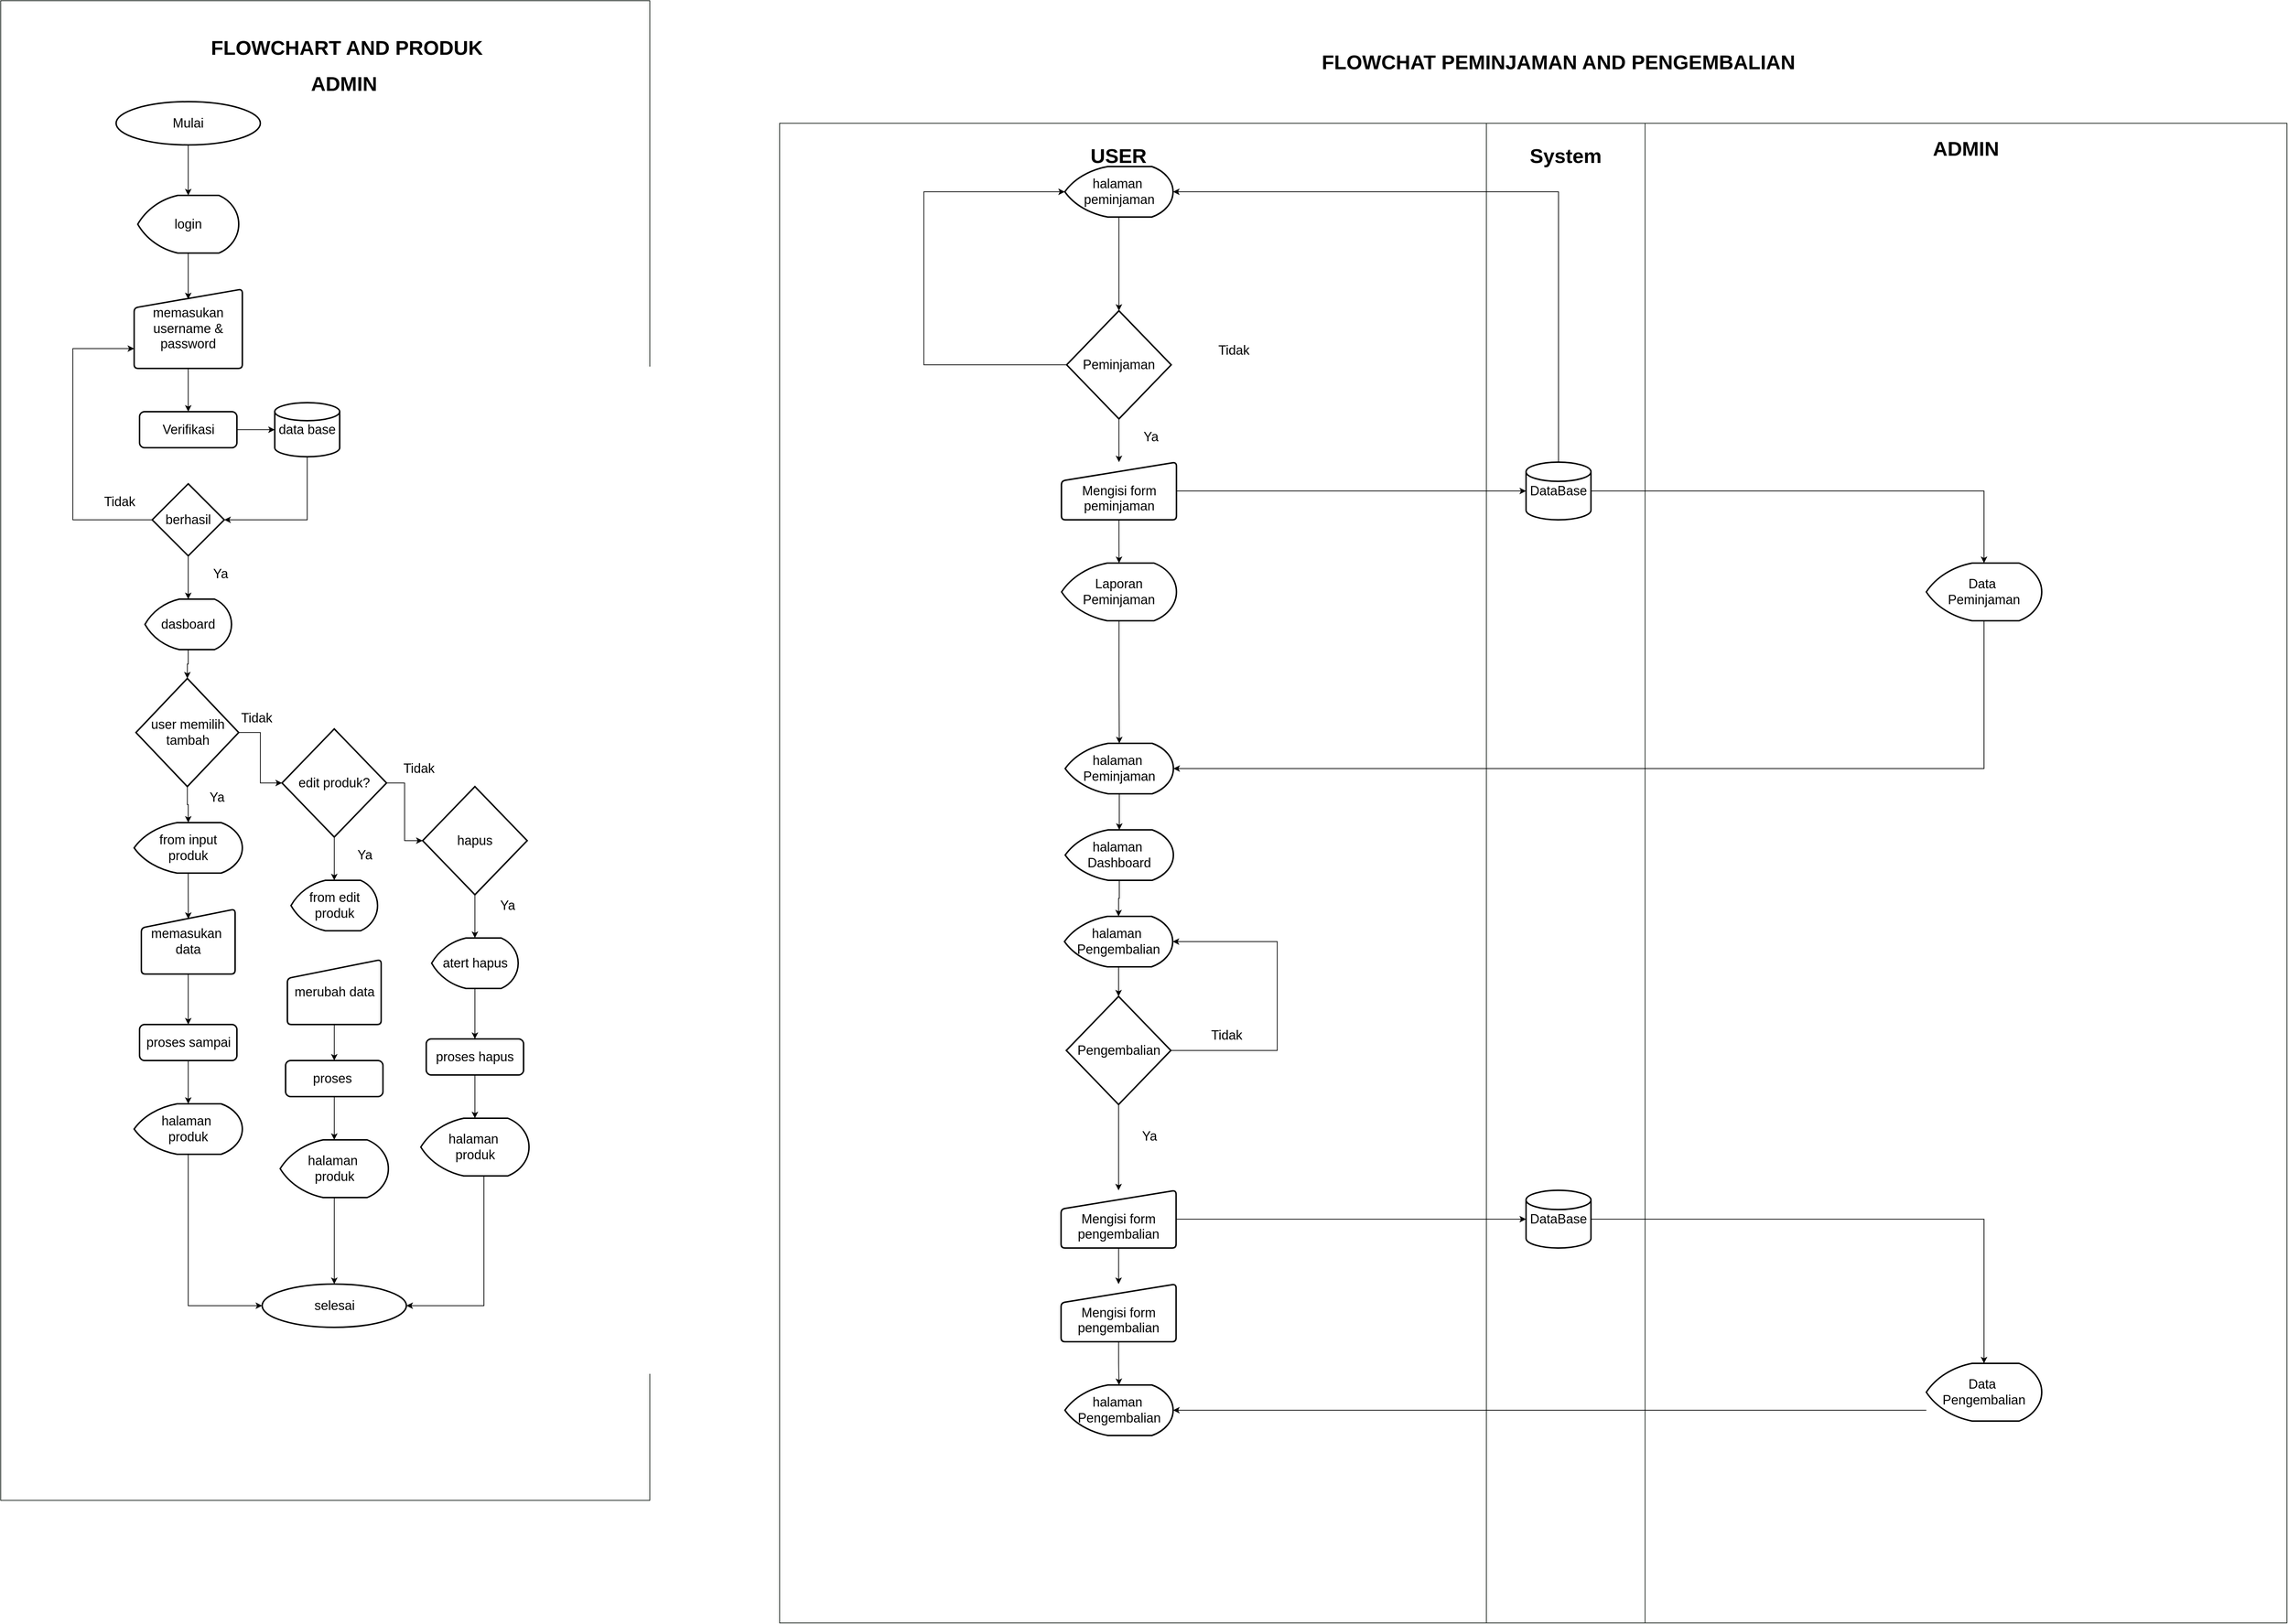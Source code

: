 <mxfile version="26.0.6">
  <diagram name="Page-1" id="b_cmY7nf2SL3D1W9G-qD">
    <mxGraphModel dx="2206" dy="1188" grid="1" gridSize="10" guides="1" tooltips="1" connect="1" arrows="1" fold="1" page="1" pageScale="1" pageWidth="850" pageHeight="1100" math="0" shadow="0">
      <root>
        <mxCell id="0" />
        <mxCell id="1" parent="0" />
        <mxCell id="X5Z6C7hF7MY6zSq2zKzd-147" value="" style="verticalLabelPosition=bottom;verticalAlign=top;html=1;shadow=0;dashed=0;strokeWidth=1;shape=mxgraph.ios.iBgFlat;strokeColor=#18211b;" vertex="1" parent="1">
          <mxGeometry x="2180" y="190" width="220" height="2080" as="geometry" />
        </mxCell>
        <mxCell id="X5Z6C7hF7MY6zSq2zKzd-78" value="" style="verticalLabelPosition=bottom;verticalAlign=top;html=1;shadow=0;dashed=0;strokeWidth=1;shape=mxgraph.ios.iBgFlat;strokeColor=#18211b;" vertex="1" parent="1">
          <mxGeometry x="2400" y="190" width="890" height="2080" as="geometry" />
        </mxCell>
        <mxCell id="X5Z6C7hF7MY6zSq2zKzd-73" value="" style="verticalLabelPosition=bottom;verticalAlign=top;html=1;shadow=0;dashed=0;strokeWidth=1;shape=mxgraph.ios.iBgFlat;strokeColor=#18211b;" vertex="1" parent="1">
          <mxGeometry x="1200" y="190" width="980" height="2080" as="geometry" />
        </mxCell>
        <mxCell id="X5Z6C7hF7MY6zSq2zKzd-2" value="" style="verticalLabelPosition=bottom;verticalAlign=top;html=1;shadow=0;dashed=0;strokeWidth=1;shape=mxgraph.ios.iBgFlat;strokeColor=#18211b;" vertex="1" parent="1">
          <mxGeometry x="120" y="20" width="900" height="2080" as="geometry" />
        </mxCell>
        <mxCell id="X5Z6C7hF7MY6zSq2zKzd-1" value="&lt;span style=&quot;font-size: 28px;&quot;&gt;&lt;b&gt;FLOWCHART AND PRODUK&lt;/b&gt;&lt;/span&gt;" style="text;html=1;align=center;verticalAlign=middle;whiteSpace=wrap;rounded=0;" vertex="1" parent="1">
          <mxGeometry x="380" y="70" width="440" height="30" as="geometry" />
        </mxCell>
        <mxCell id="X5Z6C7hF7MY6zSq2zKzd-3" value="&lt;span style=&quot;font-size: 28px;&quot;&gt;&lt;b&gt;ADMIN&amp;nbsp;&lt;/b&gt;&lt;/span&gt;" style="text;html=1;align=center;verticalAlign=middle;whiteSpace=wrap;rounded=0;" vertex="1" parent="1">
          <mxGeometry x="380" y="120" width="440" height="30" as="geometry" />
        </mxCell>
        <mxCell id="X5Z6C7hF7MY6zSq2zKzd-7" style="edgeStyle=orthogonalEdgeStyle;rounded=0;orthogonalLoop=1;jettySize=auto;html=1;" edge="1" parent="1" source="X5Z6C7hF7MY6zSq2zKzd-4" target="X5Z6C7hF7MY6zSq2zKzd-5">
          <mxGeometry relative="1" as="geometry" />
        </mxCell>
        <mxCell id="X5Z6C7hF7MY6zSq2zKzd-4" value="&lt;font style=&quot;font-size: 18px;&quot;&gt;Mulai&lt;/font&gt;" style="strokeWidth=2;html=1;shape=mxgraph.flowchart.start_1;whiteSpace=wrap;" vertex="1" parent="1">
          <mxGeometry x="280" y="160" width="200" height="60" as="geometry" />
        </mxCell>
        <mxCell id="X5Z6C7hF7MY6zSq2zKzd-5" value="&lt;font style=&quot;font-size: 18px;&quot;&gt;login&lt;/font&gt;" style="strokeWidth=2;html=1;shape=mxgraph.flowchart.display;whiteSpace=wrap;" vertex="1" parent="1">
          <mxGeometry x="310" y="290" width="140" height="80" as="geometry" />
        </mxCell>
        <mxCell id="X5Z6C7hF7MY6zSq2zKzd-14" style="edgeStyle=orthogonalEdgeStyle;rounded=0;orthogonalLoop=1;jettySize=auto;html=1;entryX=0.5;entryY=0;entryDx=0;entryDy=0;" edge="1" parent="1" source="X5Z6C7hF7MY6zSq2zKzd-8" target="X5Z6C7hF7MY6zSq2zKzd-13">
          <mxGeometry relative="1" as="geometry" />
        </mxCell>
        <mxCell id="X5Z6C7hF7MY6zSq2zKzd-8" value="&lt;font style=&quot;font-size: 18px;&quot;&gt;memasukan&lt;/font&gt;&lt;div&gt;&lt;font style=&quot;font-size: 18px;&quot;&gt;username &amp;amp;&lt;/font&gt;&lt;/div&gt;&lt;div&gt;&lt;font style=&quot;font-size: 18px;&quot;&gt;password&lt;/font&gt;&lt;/div&gt;" style="html=1;strokeWidth=2;shape=manualInput;whiteSpace=wrap;rounded=1;size=26;arcSize=11;" vertex="1" parent="1">
          <mxGeometry x="305" y="420" width="150" height="110" as="geometry" />
        </mxCell>
        <mxCell id="X5Z6C7hF7MY6zSq2zKzd-12" style="edgeStyle=orthogonalEdgeStyle;rounded=0;orthogonalLoop=1;jettySize=auto;html=1;entryX=0.5;entryY=0.127;entryDx=0;entryDy=0;entryPerimeter=0;" edge="1" parent="1" source="X5Z6C7hF7MY6zSq2zKzd-5" target="X5Z6C7hF7MY6zSq2zKzd-8">
          <mxGeometry relative="1" as="geometry" />
        </mxCell>
        <mxCell id="X5Z6C7hF7MY6zSq2zKzd-18" style="edgeStyle=orthogonalEdgeStyle;rounded=0;orthogonalLoop=1;jettySize=auto;html=1;" edge="1" parent="1" source="X5Z6C7hF7MY6zSq2zKzd-13" target="X5Z6C7hF7MY6zSq2zKzd-15">
          <mxGeometry relative="1" as="geometry" />
        </mxCell>
        <mxCell id="X5Z6C7hF7MY6zSq2zKzd-13" value="&lt;font style=&quot;font-size: 18px;&quot;&gt;Verifikasi&lt;/font&gt;" style="rounded=1;whiteSpace=wrap;html=1;absoluteArcSize=1;arcSize=14;strokeWidth=2;" vertex="1" parent="1">
          <mxGeometry x="312.5" y="590" width="135" height="50" as="geometry" />
        </mxCell>
        <mxCell id="X5Z6C7hF7MY6zSq2zKzd-15" value="&lt;font style=&quot;font-size: 18px;&quot;&gt;data base&lt;/font&gt;" style="strokeWidth=2;html=1;shape=mxgraph.flowchart.database;whiteSpace=wrap;" vertex="1" parent="1">
          <mxGeometry x="500" y="577.5" width="90" height="75" as="geometry" />
        </mxCell>
        <mxCell id="X5Z6C7hF7MY6zSq2zKzd-32" style="edgeStyle=orthogonalEdgeStyle;rounded=0;orthogonalLoop=1;jettySize=auto;html=1;" edge="1" parent="1" source="X5Z6C7hF7MY6zSq2zKzd-19" target="X5Z6C7hF7MY6zSq2zKzd-28">
          <mxGeometry relative="1" as="geometry" />
        </mxCell>
        <mxCell id="X5Z6C7hF7MY6zSq2zKzd-19" value="&lt;font style=&quot;font-size: 18px;&quot;&gt;berhasil&lt;/font&gt;" style="strokeWidth=2;html=1;shape=mxgraph.flowchart.decision;whiteSpace=wrap;" vertex="1" parent="1">
          <mxGeometry x="330" y="690" width="100" height="100" as="geometry" />
        </mxCell>
        <mxCell id="X5Z6C7hF7MY6zSq2zKzd-28" value="&lt;font style=&quot;font-size: 18px;&quot;&gt;dasboard&lt;/font&gt;" style="strokeWidth=2;html=1;shape=mxgraph.flowchart.display;whiteSpace=wrap;" vertex="1" parent="1">
          <mxGeometry x="320" y="850" width="120" height="70" as="geometry" />
        </mxCell>
        <mxCell id="X5Z6C7hF7MY6zSq2zKzd-37" style="edgeStyle=orthogonalEdgeStyle;rounded=0;orthogonalLoop=1;jettySize=auto;html=1;" edge="1" parent="1" source="X5Z6C7hF7MY6zSq2zKzd-30" target="X5Z6C7hF7MY6zSq2zKzd-31">
          <mxGeometry relative="1" as="geometry" />
        </mxCell>
        <mxCell id="X5Z6C7hF7MY6zSq2zKzd-30" value="&lt;font style=&quot;font-size: 18px;&quot;&gt;user memilih&lt;/font&gt;&lt;div&gt;&lt;font style=&quot;font-size: 18px;&quot;&gt;tambah&lt;/font&gt;&lt;/div&gt;" style="strokeWidth=2;html=1;shape=mxgraph.flowchart.decision;whiteSpace=wrap;" vertex="1" parent="1">
          <mxGeometry x="307.5" y="960" width="142.5" height="150" as="geometry" />
        </mxCell>
        <mxCell id="X5Z6C7hF7MY6zSq2zKzd-31" value="&lt;font style=&quot;font-size: 18px;&quot;&gt;from input&lt;/font&gt;&lt;div&gt;&lt;font style=&quot;font-size: 18px;&quot;&gt;produk&lt;/font&gt;&lt;/div&gt;" style="strokeWidth=2;html=1;shape=mxgraph.flowchart.display;whiteSpace=wrap;" vertex="1" parent="1">
          <mxGeometry x="305" y="1160" width="150" height="70" as="geometry" />
        </mxCell>
        <mxCell id="X5Z6C7hF7MY6zSq2zKzd-36" style="edgeStyle=orthogonalEdgeStyle;rounded=0;orthogonalLoop=1;jettySize=auto;html=1;entryX=0.5;entryY=0;entryDx=0;entryDy=0;entryPerimeter=0;" edge="1" parent="1" source="X5Z6C7hF7MY6zSq2zKzd-28" target="X5Z6C7hF7MY6zSq2zKzd-30">
          <mxGeometry relative="1" as="geometry" />
        </mxCell>
        <mxCell id="X5Z6C7hF7MY6zSq2zKzd-42" style="edgeStyle=orthogonalEdgeStyle;rounded=0;orthogonalLoop=1;jettySize=auto;html=1;entryX=0.5;entryY=0;entryDx=0;entryDy=0;" edge="1" parent="1" source="X5Z6C7hF7MY6zSq2zKzd-38" target="X5Z6C7hF7MY6zSq2zKzd-41">
          <mxGeometry relative="1" as="geometry" />
        </mxCell>
        <mxCell id="X5Z6C7hF7MY6zSq2zKzd-38" value="&lt;font style=&quot;font-size: 18px;&quot;&gt;memasukan&amp;nbsp;&lt;/font&gt;&lt;div&gt;&lt;font style=&quot;font-size: 18px;&quot;&gt;data&lt;/font&gt;&lt;/div&gt;" style="html=1;strokeWidth=2;shape=manualInput;whiteSpace=wrap;rounded=1;size=26;arcSize=11;" vertex="1" parent="1">
          <mxGeometry x="315" y="1280" width="130" height="90" as="geometry" />
        </mxCell>
        <mxCell id="X5Z6C7hF7MY6zSq2zKzd-40" style="edgeStyle=orthogonalEdgeStyle;rounded=0;orthogonalLoop=1;jettySize=auto;html=1;entryX=0.501;entryY=0.15;entryDx=0;entryDy=0;entryPerimeter=0;" edge="1" parent="1" source="X5Z6C7hF7MY6zSq2zKzd-31" target="X5Z6C7hF7MY6zSq2zKzd-38">
          <mxGeometry relative="1" as="geometry" />
        </mxCell>
        <mxCell id="X5Z6C7hF7MY6zSq2zKzd-41" value="&lt;font style=&quot;font-size: 18px;&quot;&gt;proses sampai&lt;/font&gt;" style="rounded=1;whiteSpace=wrap;html=1;absoluteArcSize=1;arcSize=14;strokeWidth=2;" vertex="1" parent="1">
          <mxGeometry x="312.5" y="1440" width="135" height="50" as="geometry" />
        </mxCell>
        <mxCell id="X5Z6C7hF7MY6zSq2zKzd-43" value="&lt;span style=&quot;font-size: 18px;&quot;&gt;halaman&amp;nbsp;&lt;/span&gt;&lt;div&gt;&lt;span style=&quot;font-size: 18px;&quot;&gt;produk&lt;/span&gt;&lt;/div&gt;" style="strokeWidth=2;html=1;shape=mxgraph.flowchart.display;whiteSpace=wrap;" vertex="1" parent="1">
          <mxGeometry x="305" y="1550" width="150" height="70" as="geometry" />
        </mxCell>
        <mxCell id="X5Z6C7hF7MY6zSq2zKzd-44" style="edgeStyle=orthogonalEdgeStyle;rounded=0;orthogonalLoop=1;jettySize=auto;html=1;entryX=0.5;entryY=0;entryDx=0;entryDy=0;entryPerimeter=0;" edge="1" parent="1" source="X5Z6C7hF7MY6zSq2zKzd-41" target="X5Z6C7hF7MY6zSq2zKzd-43">
          <mxGeometry relative="1" as="geometry" />
        </mxCell>
        <mxCell id="X5Z6C7hF7MY6zSq2zKzd-63" style="edgeStyle=orthogonalEdgeStyle;rounded=0;orthogonalLoop=1;jettySize=auto;html=1;" edge="1" parent="1" source="X5Z6C7hF7MY6zSq2zKzd-45" target="X5Z6C7hF7MY6zSq2zKzd-52">
          <mxGeometry relative="1" as="geometry" />
        </mxCell>
        <mxCell id="X5Z6C7hF7MY6zSq2zKzd-45" value="&lt;span style=&quot;font-size: 18px;&quot;&gt;edit produk?&lt;/span&gt;" style="strokeWidth=2;html=1;shape=mxgraph.flowchart.decision;whiteSpace=wrap;" vertex="1" parent="1">
          <mxGeometry x="510" y="1030" width="145" height="150" as="geometry" />
        </mxCell>
        <mxCell id="X5Z6C7hF7MY6zSq2zKzd-46" value="&lt;font style=&quot;font-size: 18px;&quot;&gt;from edit&lt;/font&gt;&lt;div&gt;&lt;font style=&quot;font-size: 18px;&quot;&gt;produk&lt;/font&gt;&lt;/div&gt;" style="strokeWidth=2;html=1;shape=mxgraph.flowchart.display;whiteSpace=wrap;" vertex="1" parent="1">
          <mxGeometry x="522.5" y="1240" width="120" height="70" as="geometry" />
        </mxCell>
        <mxCell id="X5Z6C7hF7MY6zSq2zKzd-47" style="edgeStyle=orthogonalEdgeStyle;rounded=0;orthogonalLoop=1;jettySize=auto;html=1;entryX=0.5;entryY=0;entryDx=0;entryDy=0;entryPerimeter=0;" edge="1" parent="1" source="X5Z6C7hF7MY6zSq2zKzd-45" target="X5Z6C7hF7MY6zSq2zKzd-46">
          <mxGeometry relative="1" as="geometry" />
        </mxCell>
        <mxCell id="X5Z6C7hF7MY6zSq2zKzd-50" style="edgeStyle=orthogonalEdgeStyle;rounded=0;orthogonalLoop=1;jettySize=auto;html=1;entryX=0.5;entryY=0;entryDx=0;entryDy=0;" edge="1" parent="1" source="X5Z6C7hF7MY6zSq2zKzd-48" target="X5Z6C7hF7MY6zSq2zKzd-49">
          <mxGeometry relative="1" as="geometry" />
        </mxCell>
        <mxCell id="X5Z6C7hF7MY6zSq2zKzd-48" value="&lt;span style=&quot;font-size: 18px;&quot;&gt;merubah data&lt;/span&gt;" style="html=1;strokeWidth=2;shape=manualInput;whiteSpace=wrap;rounded=1;size=26;arcSize=11;" vertex="1" parent="1">
          <mxGeometry x="517.5" y="1350" width="130" height="90" as="geometry" />
        </mxCell>
        <mxCell id="X5Z6C7hF7MY6zSq2zKzd-49" value="&lt;font style=&quot;font-size: 18px;&quot;&gt;proses&amp;nbsp;&lt;/font&gt;" style="rounded=1;whiteSpace=wrap;html=1;absoluteArcSize=1;arcSize=14;strokeWidth=2;" vertex="1" parent="1">
          <mxGeometry x="515" y="1490" width="135" height="50" as="geometry" />
        </mxCell>
        <mxCell id="X5Z6C7hF7MY6zSq2zKzd-51" value="&lt;span style=&quot;font-size: 18px;&quot;&gt;halaman&amp;nbsp;&lt;/span&gt;&lt;div&gt;&lt;span style=&quot;font-size: 18px;&quot;&gt;produk&lt;/span&gt;&lt;/div&gt;" style="strokeWidth=2;html=1;shape=mxgraph.flowchart.display;whiteSpace=wrap;" vertex="1" parent="1">
          <mxGeometry x="507.5" y="1600" width="150" height="80" as="geometry" />
        </mxCell>
        <mxCell id="X5Z6C7hF7MY6zSq2zKzd-52" value="&lt;span style=&quot;font-size: 18px;&quot;&gt;hapus&lt;/span&gt;" style="strokeWidth=2;html=1;shape=mxgraph.flowchart.decision;whiteSpace=wrap;" vertex="1" parent="1">
          <mxGeometry x="705" y="1110" width="145" height="150" as="geometry" />
        </mxCell>
        <mxCell id="X5Z6C7hF7MY6zSq2zKzd-58" style="edgeStyle=orthogonalEdgeStyle;rounded=0;orthogonalLoop=1;jettySize=auto;html=1;entryX=0.5;entryY=0;entryDx=0;entryDy=0;" edge="1" parent="1" source="X5Z6C7hF7MY6zSq2zKzd-53" target="X5Z6C7hF7MY6zSq2zKzd-57">
          <mxGeometry relative="1" as="geometry" />
        </mxCell>
        <mxCell id="X5Z6C7hF7MY6zSq2zKzd-53" value="&lt;font style=&quot;font-size: 18px;&quot;&gt;atert hapus&lt;/font&gt;" style="strokeWidth=2;html=1;shape=mxgraph.flowchart.display;whiteSpace=wrap;" vertex="1" parent="1">
          <mxGeometry x="717.5" y="1320" width="120" height="70" as="geometry" />
        </mxCell>
        <mxCell id="X5Z6C7hF7MY6zSq2zKzd-54" style="edgeStyle=orthogonalEdgeStyle;rounded=0;orthogonalLoop=1;jettySize=auto;html=1;entryX=0.5;entryY=0;entryDx=0;entryDy=0;entryPerimeter=0;" edge="1" parent="1" source="X5Z6C7hF7MY6zSq2zKzd-52" target="X5Z6C7hF7MY6zSq2zKzd-53">
          <mxGeometry relative="1" as="geometry" />
        </mxCell>
        <mxCell id="X5Z6C7hF7MY6zSq2zKzd-62" style="edgeStyle=orthogonalEdgeStyle;rounded=0;orthogonalLoop=1;jettySize=auto;html=1;" edge="1" parent="1" source="X5Z6C7hF7MY6zSq2zKzd-57" target="X5Z6C7hF7MY6zSq2zKzd-59">
          <mxGeometry relative="1" as="geometry" />
        </mxCell>
        <mxCell id="X5Z6C7hF7MY6zSq2zKzd-57" value="&lt;font style=&quot;font-size: 18px;&quot;&gt;proses hapus&lt;/font&gt;" style="rounded=1;whiteSpace=wrap;html=1;absoluteArcSize=1;arcSize=14;strokeWidth=2;" vertex="1" parent="1">
          <mxGeometry x="710" y="1460" width="135" height="50" as="geometry" />
        </mxCell>
        <mxCell id="X5Z6C7hF7MY6zSq2zKzd-59" value="&lt;span style=&quot;font-size: 18px;&quot;&gt;halaman&amp;nbsp;&lt;/span&gt;&lt;div&gt;&lt;span style=&quot;font-size: 18px;&quot;&gt;produk&lt;/span&gt;&lt;/div&gt;" style="strokeWidth=2;html=1;shape=mxgraph.flowchart.display;whiteSpace=wrap;" vertex="1" parent="1">
          <mxGeometry x="702.5" y="1570" width="150" height="80" as="geometry" />
        </mxCell>
        <mxCell id="X5Z6C7hF7MY6zSq2zKzd-60" style="edgeStyle=orthogonalEdgeStyle;rounded=0;orthogonalLoop=1;jettySize=auto;html=1;entryX=0.5;entryY=0;entryDx=0;entryDy=0;entryPerimeter=0;" edge="1" parent="1" source="X5Z6C7hF7MY6zSq2zKzd-49" target="X5Z6C7hF7MY6zSq2zKzd-51">
          <mxGeometry relative="1" as="geometry" />
        </mxCell>
        <mxCell id="X5Z6C7hF7MY6zSq2zKzd-65" style="edgeStyle=orthogonalEdgeStyle;rounded=0;orthogonalLoop=1;jettySize=auto;html=1;entryX=0;entryY=0.5;entryDx=0;entryDy=0;entryPerimeter=0;" edge="1" parent="1" source="X5Z6C7hF7MY6zSq2zKzd-30" target="X5Z6C7hF7MY6zSq2zKzd-45">
          <mxGeometry relative="1" as="geometry" />
        </mxCell>
        <mxCell id="X5Z6C7hF7MY6zSq2zKzd-67" value="&lt;font style=&quot;font-size: 18px;&quot;&gt;selesai&lt;/font&gt;" style="strokeWidth=2;html=1;shape=mxgraph.flowchart.start_1;whiteSpace=wrap;" vertex="1" parent="1">
          <mxGeometry x="482.5" y="1800" width="200" height="60" as="geometry" />
        </mxCell>
        <mxCell id="X5Z6C7hF7MY6zSq2zKzd-68" style="edgeStyle=orthogonalEdgeStyle;rounded=0;orthogonalLoop=1;jettySize=auto;html=1;entryX=0;entryY=0.5;entryDx=0;entryDy=0;entryPerimeter=0;" edge="1" parent="1" source="X5Z6C7hF7MY6zSq2zKzd-43" target="X5Z6C7hF7MY6zSq2zKzd-67">
          <mxGeometry relative="1" as="geometry">
            <Array as="points">
              <mxPoint x="380" y="1830" />
            </Array>
          </mxGeometry>
        </mxCell>
        <mxCell id="X5Z6C7hF7MY6zSq2zKzd-69" style="edgeStyle=orthogonalEdgeStyle;rounded=0;orthogonalLoop=1;jettySize=auto;html=1;entryX=0.5;entryY=0;entryDx=0;entryDy=0;entryPerimeter=0;" edge="1" parent="1" source="X5Z6C7hF7MY6zSq2zKzd-51" target="X5Z6C7hF7MY6zSq2zKzd-67">
          <mxGeometry relative="1" as="geometry" />
        </mxCell>
        <mxCell id="X5Z6C7hF7MY6zSq2zKzd-70" style="edgeStyle=orthogonalEdgeStyle;rounded=0;orthogonalLoop=1;jettySize=auto;html=1;entryX=1;entryY=0.5;entryDx=0;entryDy=0;entryPerimeter=0;" edge="1" parent="1" source="X5Z6C7hF7MY6zSq2zKzd-59" target="X5Z6C7hF7MY6zSq2zKzd-67">
          <mxGeometry relative="1" as="geometry">
            <Array as="points">
              <mxPoint x="790" y="1830" />
            </Array>
          </mxGeometry>
        </mxCell>
        <mxCell id="X5Z6C7hF7MY6zSq2zKzd-71" style="edgeStyle=orthogonalEdgeStyle;rounded=0;orthogonalLoop=1;jettySize=auto;html=1;entryX=1;entryY=0.5;entryDx=0;entryDy=0;entryPerimeter=0;" edge="1" parent="1" source="X5Z6C7hF7MY6zSq2zKzd-15" target="X5Z6C7hF7MY6zSq2zKzd-19">
          <mxGeometry relative="1" as="geometry">
            <Array as="points">
              <mxPoint x="545" y="740" />
            </Array>
          </mxGeometry>
        </mxCell>
        <mxCell id="X5Z6C7hF7MY6zSq2zKzd-72" style="edgeStyle=orthogonalEdgeStyle;rounded=0;orthogonalLoop=1;jettySize=auto;html=1;entryX=0;entryY=0.75;entryDx=0;entryDy=0;" edge="1" parent="1" source="X5Z6C7hF7MY6zSq2zKzd-19" target="X5Z6C7hF7MY6zSq2zKzd-8">
          <mxGeometry relative="1" as="geometry">
            <Array as="points">
              <mxPoint x="220" y="740" />
              <mxPoint x="220" y="502" />
            </Array>
          </mxGeometry>
        </mxCell>
        <mxCell id="X5Z6C7hF7MY6zSq2zKzd-74" value="&lt;span style=&quot;font-size: 28px;&quot;&gt;&lt;b&gt;FLOWCHAT PEMINJAMAN AND PENGEMBALIAN&lt;/b&gt;&lt;/span&gt;" style="text;html=1;align=center;verticalAlign=middle;whiteSpace=wrap;rounded=0;" vertex="1" parent="1">
          <mxGeometry x="1840" y="90" width="880" height="30" as="geometry" />
        </mxCell>
        <mxCell id="X5Z6C7hF7MY6zSq2zKzd-79" value="&lt;span style=&quot;font-size: 28px;&quot;&gt;&lt;b&gt;USER&lt;/b&gt;&lt;/span&gt;" style="text;html=1;align=center;verticalAlign=middle;whiteSpace=wrap;rounded=0;" vertex="1" parent="1">
          <mxGeometry x="1450" y="220" width="440" height="30" as="geometry" />
        </mxCell>
        <mxCell id="X5Z6C7hF7MY6zSq2zKzd-80" value="&lt;span style=&quot;font-size: 28px;&quot;&gt;&lt;b&gt;ADMIN&lt;/b&gt;&lt;/span&gt;" style="text;html=1;align=center;verticalAlign=middle;whiteSpace=wrap;rounded=0;" vertex="1" parent="1">
          <mxGeometry x="2625" y="210" width="440" height="30" as="geometry" />
        </mxCell>
        <mxCell id="X5Z6C7hF7MY6zSq2zKzd-83" style="edgeStyle=orthogonalEdgeStyle;rounded=0;orthogonalLoop=1;jettySize=auto;html=1;" edge="1" parent="1" source="X5Z6C7hF7MY6zSq2zKzd-81" target="X5Z6C7hF7MY6zSq2zKzd-82">
          <mxGeometry relative="1" as="geometry" />
        </mxCell>
        <mxCell id="X5Z6C7hF7MY6zSq2zKzd-81" value="&lt;span style=&quot;font-size: 18px;&quot;&gt;halaman&amp;nbsp;&lt;/span&gt;&lt;div&gt;&lt;span style=&quot;font-size: 18px;&quot;&gt;peminjaman&lt;/span&gt;&lt;/div&gt;" style="strokeWidth=2;html=1;shape=mxgraph.flowchart.display;whiteSpace=wrap;" vertex="1" parent="1">
          <mxGeometry x="1595.5" y="250" width="150" height="70" as="geometry" />
        </mxCell>
        <mxCell id="X5Z6C7hF7MY6zSq2zKzd-85" style="edgeStyle=orthogonalEdgeStyle;rounded=0;orthogonalLoop=1;jettySize=auto;html=1;" edge="1" parent="1" source="X5Z6C7hF7MY6zSq2zKzd-82" target="X5Z6C7hF7MY6zSq2zKzd-84">
          <mxGeometry relative="1" as="geometry" />
        </mxCell>
        <mxCell id="X5Z6C7hF7MY6zSq2zKzd-82" value="&lt;span style=&quot;font-size: 18px;&quot;&gt;Peminjaman&lt;/span&gt;" style="strokeWidth=2;html=1;shape=mxgraph.flowchart.decision;whiteSpace=wrap;" vertex="1" parent="1">
          <mxGeometry x="1598" y="450" width="145" height="150" as="geometry" />
        </mxCell>
        <mxCell id="X5Z6C7hF7MY6zSq2zKzd-93" style="edgeStyle=orthogonalEdgeStyle;rounded=0;orthogonalLoop=1;jettySize=auto;html=1;" edge="1" parent="1" source="X5Z6C7hF7MY6zSq2zKzd-84" target="X5Z6C7hF7MY6zSq2zKzd-90">
          <mxGeometry relative="1" as="geometry" />
        </mxCell>
        <mxCell id="X5Z6C7hF7MY6zSq2zKzd-84" value="&lt;div&gt;&lt;font style=&quot;font-size: 18px;&quot;&gt;&lt;br&gt;&lt;/font&gt;&lt;/div&gt;&lt;div&gt;&lt;font style=&quot;font-size: 18px;&quot;&gt;Mengisi form&lt;/font&gt;&lt;/div&gt;&lt;div&gt;&lt;font style=&quot;font-size: 18px;&quot;&gt;peminjaman&lt;/font&gt;&lt;/div&gt;" style="html=1;strokeWidth=2;shape=manualInput;whiteSpace=wrap;rounded=1;size=26;arcSize=11;" vertex="1" parent="1">
          <mxGeometry x="1590.75" y="660" width="159.5" height="80" as="geometry" />
        </mxCell>
        <mxCell id="X5Z6C7hF7MY6zSq2zKzd-149" style="edgeStyle=orthogonalEdgeStyle;rounded=0;orthogonalLoop=1;jettySize=auto;html=1;exitX=1;exitY=0.5;exitDx=0;exitDy=0;exitPerimeter=0;" edge="1" parent="1" source="X5Z6C7hF7MY6zSq2zKzd-87" target="X5Z6C7hF7MY6zSq2zKzd-89">
          <mxGeometry relative="1" as="geometry" />
        </mxCell>
        <mxCell id="X5Z6C7hF7MY6zSq2zKzd-87" value="&lt;font style=&quot;font-size: 18px;&quot;&gt;DataBase&lt;/font&gt;" style="strokeWidth=2;html=1;shape=mxgraph.flowchart.database;whiteSpace=wrap;" vertex="1" parent="1">
          <mxGeometry x="2235" y="660" width="90" height="80" as="geometry" />
        </mxCell>
        <mxCell id="X5Z6C7hF7MY6zSq2zKzd-88" style="edgeStyle=orthogonalEdgeStyle;rounded=0;orthogonalLoop=1;jettySize=auto;html=1;entryX=0;entryY=0.5;entryDx=0;entryDy=0;entryPerimeter=0;" edge="1" parent="1" source="X5Z6C7hF7MY6zSq2zKzd-84" target="X5Z6C7hF7MY6zSq2zKzd-87">
          <mxGeometry relative="1" as="geometry" />
        </mxCell>
        <mxCell id="X5Z6C7hF7MY6zSq2zKzd-89" value="&lt;div&gt;&lt;span style=&quot;font-size: 18px; background-color: transparent; color: light-dark(rgb(0, 0, 0), rgb(255, 255, 255));&quot;&gt;Data&amp;nbsp;&lt;/span&gt;&lt;/div&gt;&lt;div&gt;&lt;font style=&quot;font-size: 18px;&quot;&gt;Peminjaman&lt;/font&gt;&lt;/div&gt;" style="html=1;strokeWidth=2;shape=mxgraph.flowchart.display;whiteSpace=wrap;rounded=1;size=26;arcSize=11;" vertex="1" parent="1">
          <mxGeometry x="2790" y="800" width="160" height="80" as="geometry" />
        </mxCell>
        <mxCell id="X5Z6C7hF7MY6zSq2zKzd-90" value="&lt;div&gt;&lt;font style=&quot;font-size: 18px;&quot;&gt;Laporan&lt;/font&gt;&lt;/div&gt;&lt;div&gt;&lt;font style=&quot;font-size: 18px;&quot;&gt;Peminjaman&lt;/font&gt;&lt;/div&gt;" style="html=1;strokeWidth=2;shape=mxgraph.flowchart.display;whiteSpace=wrap;rounded=1;size=26;arcSize=11;" vertex="1" parent="1">
          <mxGeometry x="1591" y="800" width="159.25" height="80" as="geometry" />
        </mxCell>
        <mxCell id="X5Z6C7hF7MY6zSq2zKzd-94" value="&lt;span style=&quot;font-size: 18px;&quot;&gt;halaman&amp;nbsp;&lt;/span&gt;&lt;div&gt;&lt;span style=&quot;font-size: 18px;&quot;&gt;Dashboard&lt;/span&gt;&lt;/div&gt;" style="strokeWidth=2;html=1;shape=mxgraph.flowchart.display;whiteSpace=wrap;" vertex="1" parent="1">
          <mxGeometry x="1596" y="1170" width="150" height="70" as="geometry" />
        </mxCell>
        <mxCell id="X5Z6C7hF7MY6zSq2zKzd-119" style="edgeStyle=orthogonalEdgeStyle;rounded=0;orthogonalLoop=1;jettySize=auto;html=1;entryX=0.5;entryY=0;entryDx=0;entryDy=0;" edge="1" parent="1" source="X5Z6C7hF7MY6zSq2zKzd-97" target="X5Z6C7hF7MY6zSq2zKzd-117">
          <mxGeometry relative="1" as="geometry">
            <Array as="points">
              <mxPoint x="1670" y="1670" />
              <mxPoint x="1670" y="1670" />
            </Array>
          </mxGeometry>
        </mxCell>
        <mxCell id="X5Z6C7hF7MY6zSq2zKzd-97" value="&lt;span style=&quot;font-size: 18px;&quot;&gt;Pengembalian&lt;/span&gt;" style="strokeWidth=2;html=1;shape=mxgraph.flowchart.decision;whiteSpace=wrap;" vertex="1" parent="1">
          <mxGeometry x="1597.5" y="1401" width="145" height="150" as="geometry" />
        </mxCell>
        <mxCell id="X5Z6C7hF7MY6zSq2zKzd-102" style="edgeStyle=orthogonalEdgeStyle;rounded=0;orthogonalLoop=1;jettySize=auto;html=1;" edge="1" parent="1" source="X5Z6C7hF7MY6zSq2zKzd-100" target="X5Z6C7hF7MY6zSq2zKzd-97">
          <mxGeometry relative="1" as="geometry" />
        </mxCell>
        <mxCell id="X5Z6C7hF7MY6zSq2zKzd-100" value="&lt;span style=&quot;font-size: 18px;&quot;&gt;halaman&amp;nbsp;&lt;/span&gt;&lt;div&gt;&lt;span style=&quot;font-size: 18px;&quot;&gt;Pengembalian&lt;/span&gt;&lt;/div&gt;" style="strokeWidth=2;html=1;shape=mxgraph.flowchart.display;whiteSpace=wrap;" vertex="1" parent="1">
          <mxGeometry x="1595" y="1290" width="150" height="70" as="geometry" />
        </mxCell>
        <mxCell id="X5Z6C7hF7MY6zSq2zKzd-101" style="edgeStyle=orthogonalEdgeStyle;rounded=0;orthogonalLoop=1;jettySize=auto;html=1;entryX=0.5;entryY=0;entryDx=0;entryDy=0;entryPerimeter=0;" edge="1" parent="1" source="X5Z6C7hF7MY6zSq2zKzd-94" target="X5Z6C7hF7MY6zSq2zKzd-100">
          <mxGeometry relative="1" as="geometry" />
        </mxCell>
        <mxCell id="X5Z6C7hF7MY6zSq2zKzd-104" value="&lt;font style=&quot;font-size: 18px;&quot;&gt;Tidak&lt;/font&gt;" style="text;html=1;align=center;verticalAlign=middle;whiteSpace=wrap;rounded=0;" vertex="1" parent="1">
          <mxGeometry x="255" y="700" width="60" height="30" as="geometry" />
        </mxCell>
        <mxCell id="X5Z6C7hF7MY6zSq2zKzd-105" value="&lt;font style=&quot;font-size: 18px;&quot;&gt;Ya&lt;/font&gt;" style="text;html=1;align=center;verticalAlign=middle;whiteSpace=wrap;rounded=0;" vertex="1" parent="1">
          <mxGeometry x="395" y="800" width="60" height="30" as="geometry" />
        </mxCell>
        <mxCell id="X5Z6C7hF7MY6zSq2zKzd-106" value="&lt;font style=&quot;font-size: 18px;&quot;&gt;Tidak&lt;/font&gt;" style="text;html=1;align=center;verticalAlign=middle;whiteSpace=wrap;rounded=0;" vertex="1" parent="1">
          <mxGeometry x="445" y="1000" width="60" height="30" as="geometry" />
        </mxCell>
        <mxCell id="X5Z6C7hF7MY6zSq2zKzd-107" value="&lt;font style=&quot;font-size: 18px;&quot;&gt;Tidak&lt;/font&gt;" style="text;html=1;align=center;verticalAlign=middle;whiteSpace=wrap;rounded=0;" vertex="1" parent="1">
          <mxGeometry x="670" y="1070" width="60" height="30" as="geometry" />
        </mxCell>
        <mxCell id="X5Z6C7hF7MY6zSq2zKzd-108" value="&lt;font style=&quot;font-size: 18px;&quot;&gt;Ya&lt;/font&gt;" style="text;html=1;align=center;verticalAlign=middle;whiteSpace=wrap;rounded=0;" vertex="1" parent="1">
          <mxGeometry x="390" y="1110" width="60" height="30" as="geometry" />
        </mxCell>
        <mxCell id="X5Z6C7hF7MY6zSq2zKzd-109" value="&lt;font style=&quot;font-size: 18px;&quot;&gt;Ya&lt;/font&gt;" style="text;html=1;align=center;verticalAlign=middle;whiteSpace=wrap;rounded=0;" vertex="1" parent="1">
          <mxGeometry x="595" y="1190" width="60" height="30" as="geometry" />
        </mxCell>
        <mxCell id="X5Z6C7hF7MY6zSq2zKzd-110" value="&lt;font style=&quot;font-size: 18px;&quot;&gt;Ya&lt;/font&gt;" style="text;html=1;align=center;verticalAlign=middle;whiteSpace=wrap;rounded=0;" vertex="1" parent="1">
          <mxGeometry x="792.5" y="1260" width="60" height="30" as="geometry" />
        </mxCell>
        <mxCell id="X5Z6C7hF7MY6zSq2zKzd-111" value="&lt;font style=&quot;font-size: 18px;&quot;&gt;Ya&lt;/font&gt;" style="text;html=1;align=center;verticalAlign=middle;whiteSpace=wrap;rounded=0;" vertex="1" parent="1">
          <mxGeometry x="1685" y="610" width="60" height="30" as="geometry" />
        </mxCell>
        <mxCell id="X5Z6C7hF7MY6zSq2zKzd-112" value="&lt;font style=&quot;font-size: 18px;&quot;&gt;Tidak&lt;/font&gt;" style="text;html=1;align=center;verticalAlign=middle;whiteSpace=wrap;rounded=0;" vertex="1" parent="1">
          <mxGeometry x="1800" y="490" width="60" height="30" as="geometry" />
        </mxCell>
        <mxCell id="X5Z6C7hF7MY6zSq2zKzd-115" value="&lt;font style=&quot;font-size: 18px;&quot;&gt;Ya&lt;/font&gt;" style="text;html=1;align=center;verticalAlign=middle;whiteSpace=wrap;rounded=0;" vertex="1" parent="1">
          <mxGeometry x="1682.5" y="1580" width="60" height="30" as="geometry" />
        </mxCell>
        <mxCell id="X5Z6C7hF7MY6zSq2zKzd-123" style="edgeStyle=orthogonalEdgeStyle;rounded=0;orthogonalLoop=1;jettySize=auto;html=1;entryX=0.5;entryY=0;entryDx=0;entryDy=0;" edge="1" parent="1" source="X5Z6C7hF7MY6zSq2zKzd-117" target="X5Z6C7hF7MY6zSq2zKzd-122">
          <mxGeometry relative="1" as="geometry" />
        </mxCell>
        <mxCell id="X5Z6C7hF7MY6zSq2zKzd-141" style="edgeStyle=orthogonalEdgeStyle;rounded=0;orthogonalLoop=1;jettySize=auto;html=1;" edge="1" parent="1" source="X5Z6C7hF7MY6zSq2zKzd-117" target="X5Z6C7hF7MY6zSq2zKzd-120">
          <mxGeometry relative="1" as="geometry">
            <Array as="points">
              <mxPoint x="2300" y="1710" />
              <mxPoint x="2300" y="1710" />
            </Array>
          </mxGeometry>
        </mxCell>
        <mxCell id="X5Z6C7hF7MY6zSq2zKzd-117" value="&lt;div&gt;&lt;font style=&quot;font-size: 18px;&quot;&gt;&lt;br&gt;&lt;/font&gt;&lt;/div&gt;&lt;div&gt;&lt;font style=&quot;font-size: 18px;&quot;&gt;Mengisi form&lt;/font&gt;&lt;/div&gt;&lt;div&gt;&lt;font style=&quot;font-size: 18px;&quot;&gt;pengembalian&lt;/font&gt;&lt;/div&gt;" style="html=1;strokeWidth=2;shape=manualInput;whiteSpace=wrap;rounded=1;size=26;arcSize=11;" vertex="1" parent="1">
          <mxGeometry x="1590.25" y="1670" width="159.5" height="80" as="geometry" />
        </mxCell>
        <mxCell id="X5Z6C7hF7MY6zSq2zKzd-126" style="edgeStyle=orthogonalEdgeStyle;rounded=0;orthogonalLoop=1;jettySize=auto;html=1;entryX=0.5;entryY=0;entryDx=0;entryDy=0;" edge="1" parent="1" source="X5Z6C7hF7MY6zSq2zKzd-120" target="X5Z6C7hF7MY6zSq2zKzd-121">
          <mxGeometry relative="1" as="geometry" />
        </mxCell>
        <mxCell id="X5Z6C7hF7MY6zSq2zKzd-120" value="&lt;font style=&quot;font-size: 18px;&quot;&gt;DataBase&lt;/font&gt;" style="strokeWidth=2;html=1;shape=mxgraph.flowchart.database;whiteSpace=wrap;" vertex="1" parent="1">
          <mxGeometry x="2235" y="1670" width="90" height="80" as="geometry" />
        </mxCell>
        <mxCell id="X5Z6C7hF7MY6zSq2zKzd-121" value="&lt;div&gt;&lt;span style=&quot;font-size: 18px; background-color: transparent; color: light-dark(rgb(0, 0, 0), rgb(255, 255, 255));&quot;&gt;Data&amp;nbsp;&lt;/span&gt;&lt;/div&gt;&lt;div&gt;&lt;font style=&quot;font-size: 18px;&quot;&gt;Pengembalian&lt;/font&gt;&lt;/div&gt;" style="html=1;strokeWidth=2;shape=mxgraph.flowchart.display;whiteSpace=wrap;rounded=1;size=26;arcSize=11;" vertex="1" parent="1">
          <mxGeometry x="2790" y="1910" width="160" height="80" as="geometry" />
        </mxCell>
        <mxCell id="X5Z6C7hF7MY6zSq2zKzd-138" style="edgeStyle=orthogonalEdgeStyle;rounded=0;orthogonalLoop=1;jettySize=auto;html=1;" edge="1" parent="1" source="X5Z6C7hF7MY6zSq2zKzd-122" target="X5Z6C7hF7MY6zSq2zKzd-134">
          <mxGeometry relative="1" as="geometry" />
        </mxCell>
        <mxCell id="X5Z6C7hF7MY6zSq2zKzd-122" value="&lt;div&gt;&lt;font style=&quot;font-size: 18px;&quot;&gt;&lt;br&gt;&lt;/font&gt;&lt;/div&gt;&lt;div&gt;&lt;font style=&quot;font-size: 18px;&quot;&gt;Mengisi form&lt;/font&gt;&lt;/div&gt;&lt;div&gt;&lt;font style=&quot;font-size: 18px;&quot;&gt;pengembalian&lt;/font&gt;&lt;/div&gt;" style="html=1;strokeWidth=2;shape=manualInput;whiteSpace=wrap;rounded=1;size=26;arcSize=11;" vertex="1" parent="1">
          <mxGeometry x="1590.25" y="1800" width="159.5" height="80" as="geometry" />
        </mxCell>
        <mxCell id="X5Z6C7hF7MY6zSq2zKzd-127" value="&lt;span style=&quot;font-size: 18px;&quot;&gt;halaman&amp;nbsp;&lt;/span&gt;&lt;div&gt;&lt;span style=&quot;font-size: 18px;&quot;&gt;Peminjaman&lt;/span&gt;&lt;/div&gt;" style="strokeWidth=2;html=1;shape=mxgraph.flowchart.display;whiteSpace=wrap;" vertex="1" parent="1">
          <mxGeometry x="1596" y="1050" width="150" height="70" as="geometry" />
        </mxCell>
        <mxCell id="X5Z6C7hF7MY6zSq2zKzd-129" style="edgeStyle=orthogonalEdgeStyle;rounded=0;orthogonalLoop=1;jettySize=auto;html=1;entryX=1;entryY=0.5;entryDx=0;entryDy=0;entryPerimeter=0;" edge="1" parent="1" source="X5Z6C7hF7MY6zSq2zKzd-89" target="X5Z6C7hF7MY6zSq2zKzd-127">
          <mxGeometry relative="1" as="geometry">
            <Array as="points">
              <mxPoint x="2870" y="1085" />
            </Array>
          </mxGeometry>
        </mxCell>
        <mxCell id="X5Z6C7hF7MY6zSq2zKzd-131" style="edgeStyle=orthogonalEdgeStyle;rounded=0;orthogonalLoop=1;jettySize=auto;html=1;entryX=0.5;entryY=0;entryDx=0;entryDy=0;entryPerimeter=0;" edge="1" parent="1" source="X5Z6C7hF7MY6zSq2zKzd-127" target="X5Z6C7hF7MY6zSq2zKzd-94">
          <mxGeometry relative="1" as="geometry" />
        </mxCell>
        <mxCell id="X5Z6C7hF7MY6zSq2zKzd-134" value="&lt;span style=&quot;font-size: 18px;&quot;&gt;halaman&amp;nbsp;&lt;/span&gt;&lt;div&gt;&lt;span style=&quot;font-size: 18px;&quot;&gt;Pengembalian&lt;/span&gt;&lt;/div&gt;" style="strokeWidth=2;html=1;shape=mxgraph.flowchart.display;whiteSpace=wrap;" vertex="1" parent="1">
          <mxGeometry x="1595.62" y="1940" width="150" height="70" as="geometry" />
        </mxCell>
        <mxCell id="X5Z6C7hF7MY6zSq2zKzd-140" style="edgeStyle=orthogonalEdgeStyle;rounded=0;orthogonalLoop=1;jettySize=auto;html=1;entryX=1;entryY=0.5;entryDx=0;entryDy=0;entryPerimeter=0;" edge="1" parent="1" source="X5Z6C7hF7MY6zSq2zKzd-121" target="X5Z6C7hF7MY6zSq2zKzd-134">
          <mxGeometry relative="1" as="geometry">
            <Array as="points">
              <mxPoint x="2485" y="1975" />
            </Array>
          </mxGeometry>
        </mxCell>
        <mxCell id="X5Z6C7hF7MY6zSq2zKzd-142" style="edgeStyle=orthogonalEdgeStyle;rounded=0;orthogonalLoop=1;jettySize=auto;html=1;exitX=0.5;exitY=1;exitDx=0;exitDy=0;exitPerimeter=0;" edge="1" parent="1" source="X5Z6C7hF7MY6zSq2zKzd-127" target="X5Z6C7hF7MY6zSq2zKzd-127">
          <mxGeometry relative="1" as="geometry" />
        </mxCell>
        <mxCell id="X5Z6C7hF7MY6zSq2zKzd-145" style="edgeStyle=orthogonalEdgeStyle;rounded=0;orthogonalLoop=1;jettySize=auto;html=1;exitX=0;exitY=0.5;exitDx=0;exitDy=0;exitPerimeter=0;entryX=0;entryY=0.5;entryDx=0;entryDy=0;entryPerimeter=0;" edge="1" parent="1" source="X5Z6C7hF7MY6zSq2zKzd-82" target="X5Z6C7hF7MY6zSq2zKzd-81">
          <mxGeometry relative="1" as="geometry">
            <Array as="points">
              <mxPoint x="1400" y="525" />
              <mxPoint x="1400" y="285" />
            </Array>
          </mxGeometry>
        </mxCell>
        <mxCell id="X5Z6C7hF7MY6zSq2zKzd-146" style="edgeStyle=orthogonalEdgeStyle;rounded=0;orthogonalLoop=1;jettySize=auto;html=1;exitX=0.5;exitY=0;exitDx=0;exitDy=0;exitPerimeter=0;entryX=1;entryY=0.5;entryDx=0;entryDy=0;entryPerimeter=0;" edge="1" parent="1" source="X5Z6C7hF7MY6zSq2zKzd-87" target="X5Z6C7hF7MY6zSq2zKzd-81">
          <mxGeometry relative="1" as="geometry" />
        </mxCell>
        <mxCell id="X5Z6C7hF7MY6zSq2zKzd-148" value="&lt;span style=&quot;font-size: 28px;&quot;&gt;&lt;b&gt;System&lt;/b&gt;&lt;/span&gt;" style="text;html=1;align=center;verticalAlign=middle;whiteSpace=wrap;rounded=0;" vertex="1" parent="1">
          <mxGeometry x="2190" y="220" width="200" height="30" as="geometry" />
        </mxCell>
        <mxCell id="X5Z6C7hF7MY6zSq2zKzd-150" style="edgeStyle=orthogonalEdgeStyle;rounded=0;orthogonalLoop=1;jettySize=auto;html=1;exitX=0.5;exitY=1;exitDx=0;exitDy=0;exitPerimeter=0;entryX=0.5;entryY=0;entryDx=0;entryDy=0;entryPerimeter=0;" edge="1" parent="1" source="X5Z6C7hF7MY6zSq2zKzd-90" target="X5Z6C7hF7MY6zSq2zKzd-127">
          <mxGeometry relative="1" as="geometry" />
        </mxCell>
        <mxCell id="X5Z6C7hF7MY6zSq2zKzd-116" value="&lt;font style=&quot;font-size: 18px;&quot;&gt;Tidak&lt;/font&gt;" style="text;html=1;align=center;verticalAlign=middle;whiteSpace=wrap;rounded=0;" vertex="1" parent="1">
          <mxGeometry x="1790" y="1440" width="60" height="30" as="geometry" />
        </mxCell>
        <mxCell id="X5Z6C7hF7MY6zSq2zKzd-153" style="edgeStyle=orthogonalEdgeStyle;rounded=0;orthogonalLoop=1;jettySize=auto;html=1;entryX=1;entryY=0.5;entryDx=0;entryDy=0;entryPerimeter=0;" edge="1" parent="1" source="X5Z6C7hF7MY6zSq2zKzd-97" target="X5Z6C7hF7MY6zSq2zKzd-100">
          <mxGeometry relative="1" as="geometry">
            <Array as="points">
              <mxPoint x="1890" y="1476" />
              <mxPoint x="1890" y="1325" />
            </Array>
          </mxGeometry>
        </mxCell>
      </root>
    </mxGraphModel>
  </diagram>
</mxfile>
